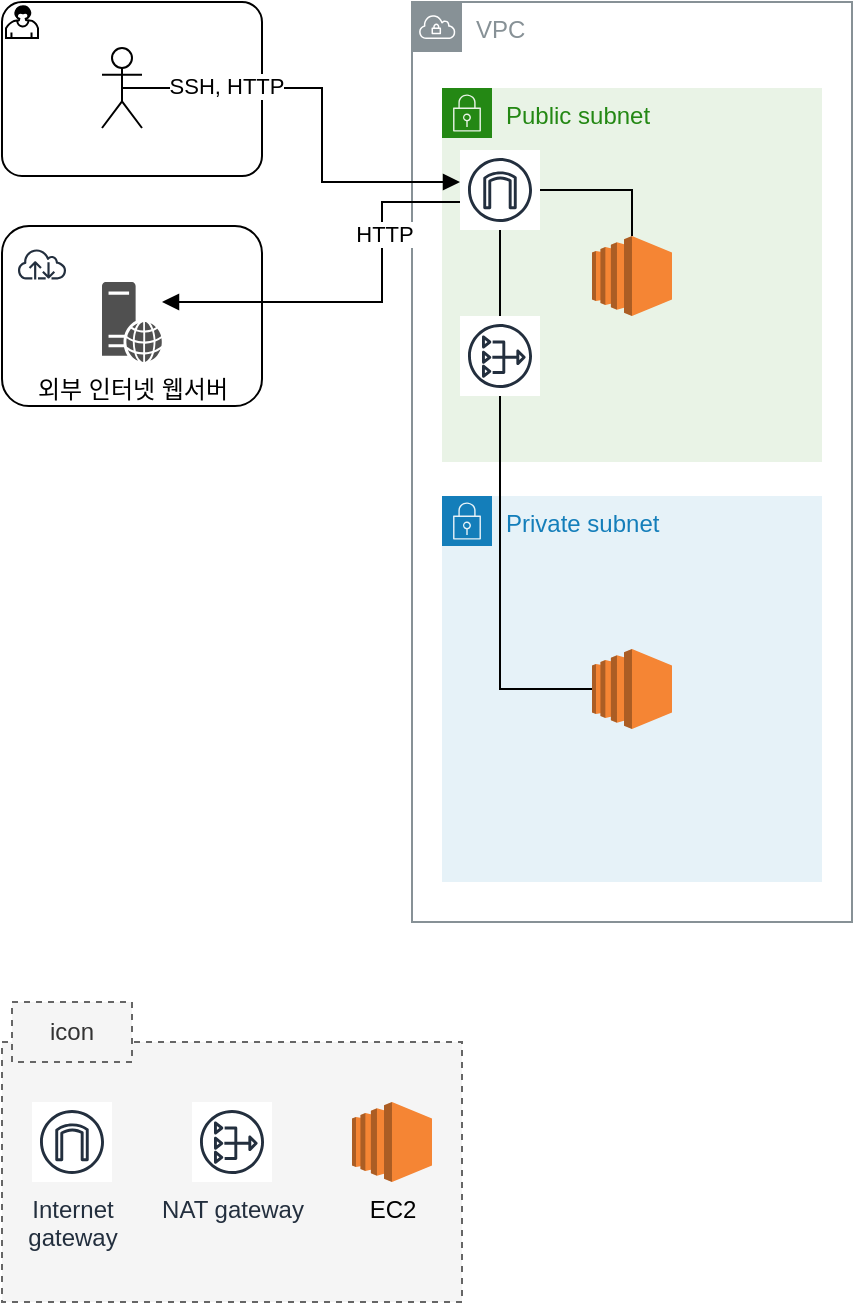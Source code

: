 <mxfile version="20.3.0" type="device"><diagram id="Ht1M8jgEwFfnCIfOTk4-" name="Page-1"><mxGraphModel dx="1106" dy="1719" grid="1" gridSize="10" guides="1" tooltips="1" connect="1" arrows="1" fold="1" page="1" pageScale="1" pageWidth="1169" pageHeight="827" math="0" shadow="0"><root><mxCell id="0"/><mxCell id="1" parent="0"/><mxCell id="R6uI5N3SGkkTVIwYfBwB-4" value="" style="rounded=1;whiteSpace=wrap;html=1;" vertex="1" parent="1"><mxGeometry x="150" y="-548" width="130" height="90" as="geometry"/></mxCell><mxCell id="R6uI5N3SGkkTVIwYfBwB-2" value="" style="points=[[0.25,0,0],[0.5,0,0],[0.75,0,0],[1,0.25,0],[1,0.5,0],[1,0.75,0],[0.75,1,0],[0.5,1,0],[0.25,1,0],[0,0.75,0],[0,0.5,0],[0,0.25,0]];shape=mxgraph.bpmn.task;whiteSpace=wrap;rectStyle=rounded;size=10;taskMarker=user;" vertex="1" parent="1"><mxGeometry x="150" y="-660" width="130" height="87" as="geometry"/></mxCell><mxCell id="R6uI5N3SGkkTVIwYfBwB-3" value="" style="sketch=0;outlineConnect=0;fontColor=#232F3E;gradientColor=none;strokeColor=#232F3E;fillColor=#ffffff;dashed=0;verticalLabelPosition=bottom;verticalAlign=top;align=center;html=1;fontSize=12;fontStyle=0;aspect=fixed;shape=mxgraph.aws4.resourceIcon;resIcon=mxgraph.aws4.internet;" vertex="1" parent="1"><mxGeometry x="155" y="-544" width="30" height="30" as="geometry"/></mxCell><mxCell id="R6uI5N3SGkkTVIwYfBwB-5" value="VPC" style="sketch=0;outlineConnect=0;gradientColor=none;html=1;whiteSpace=wrap;fontSize=12;fontStyle=0;shape=mxgraph.aws4.group;grIcon=mxgraph.aws4.group_vpc;strokeColor=#879196;fillColor=none;verticalAlign=top;align=left;spacingLeft=30;fontColor=#879196;dashed=0;" vertex="1" parent="1"><mxGeometry x="355" y="-660" width="220" height="460" as="geometry"/></mxCell><mxCell id="R6uI5N3SGkkTVIwYfBwB-24" value="Public subnet" style="points=[[0,0],[0.25,0],[0.5,0],[0.75,0],[1,0],[1,0.25],[1,0.5],[1,0.75],[1,1],[0.75,1],[0.5,1],[0.25,1],[0,1],[0,0.75],[0,0.5],[0,0.25]];outlineConnect=0;gradientColor=none;html=1;whiteSpace=wrap;fontSize=12;fontStyle=0;container=1;pointerEvents=0;collapsible=0;recursiveResize=0;shape=mxgraph.aws4.group;grIcon=mxgraph.aws4.group_security_group;grStroke=0;strokeColor=#248814;fillColor=#E9F3E6;verticalAlign=top;align=left;spacingLeft=30;fontColor=#248814;dashed=0;" vertex="1" parent="1"><mxGeometry x="370" y="-617" width="190" height="187" as="geometry"/></mxCell><mxCell id="R6uI5N3SGkkTVIwYfBwB-8" value="" style="outlineConnect=0;dashed=0;verticalLabelPosition=bottom;verticalAlign=top;align=center;html=1;shape=mxgraph.aws3.ec2;fillColor=#F58534;gradientColor=none;" vertex="1" parent="R6uI5N3SGkkTVIwYfBwB-24"><mxGeometry x="75" y="74" width="40" height="40" as="geometry"/></mxCell><mxCell id="R6uI5N3SGkkTVIwYfBwB-23" value="" style="sketch=0;outlineConnect=0;fontColor=#232F3E;gradientColor=none;strokeColor=#232F3E;fillColor=#ffffff;dashed=0;verticalLabelPosition=bottom;verticalAlign=top;align=center;html=1;fontSize=12;fontStyle=0;aspect=fixed;shape=mxgraph.aws4.resourceIcon;resIcon=mxgraph.aws4.nat_gateway;" vertex="1" parent="R6uI5N3SGkkTVIwYfBwB-24"><mxGeometry x="9" y="114" width="40" height="40" as="geometry"/></mxCell><mxCell id="R6uI5N3SGkkTVIwYfBwB-17" style="edgeStyle=orthogonalEdgeStyle;rounded=0;orthogonalLoop=1;jettySize=auto;html=1;endArrow=block;endFill=1;" edge="1" parent="1" source="R6uI5N3SGkkTVIwYfBwB-6" target="R6uI5N3SGkkTVIwYfBwB-11"><mxGeometry relative="1" as="geometry"><mxPoint x="390" y="-566" as="sourcePoint"/><mxPoint x="250" y="-540" as="targetPoint"/><Array as="points"><mxPoint x="340" y="-560"/><mxPoint x="340" y="-510"/></Array></mxGeometry></mxCell><mxCell id="R6uI5N3SGkkTVIwYfBwB-19" value="HTTP" style="edgeLabel;html=1;align=center;verticalAlign=middle;resizable=0;points=[];" vertex="1" connectable="0" parent="R6uI5N3SGkkTVIwYfBwB-17"><mxGeometry x="-0.45" y="1" relative="1" as="geometry"><mxPoint as="offset"/></mxGeometry></mxCell><mxCell id="R6uI5N3SGkkTVIwYfBwB-20" style="edgeStyle=orthogonalEdgeStyle;rounded=0;orthogonalLoop=1;jettySize=auto;html=1;endArrow=none;endFill=0;" edge="1" parent="1" source="R6uI5N3SGkkTVIwYfBwB-6" target="R6uI5N3SGkkTVIwYfBwB-8"><mxGeometry relative="1" as="geometry"/></mxCell><mxCell id="R6uI5N3SGkkTVIwYfBwB-32" style="edgeStyle=orthogonalEdgeStyle;rounded=0;orthogonalLoop=1;jettySize=auto;html=1;endArrow=none;endFill=0;" edge="1" parent="1" source="R6uI5N3SGkkTVIwYfBwB-6" target="R6uI5N3SGkkTVIwYfBwB-23"><mxGeometry relative="1" as="geometry"/></mxCell><mxCell id="R6uI5N3SGkkTVIwYfBwB-6" value="" style="sketch=0;outlineConnect=0;fontColor=#232F3E;gradientColor=none;strokeColor=#232F3E;fillColor=#ffffff;dashed=0;verticalLabelPosition=bottom;verticalAlign=top;align=center;html=1;fontSize=12;fontStyle=0;aspect=fixed;shape=mxgraph.aws4.resourceIcon;resIcon=mxgraph.aws4.internet_gateway;" vertex="1" parent="1"><mxGeometry x="379" y="-586" width="40" height="40" as="geometry"/></mxCell><mxCell id="R6uI5N3SGkkTVIwYfBwB-11" value="외부 인터넷 웹서버" style="sketch=0;pointerEvents=1;shadow=0;dashed=0;html=1;strokeColor=none;fillColor=#505050;labelPosition=center;verticalLabelPosition=bottom;verticalAlign=top;outlineConnect=0;align=center;shape=mxgraph.office.servers.web_server;" vertex="1" parent="1"><mxGeometry x="200" y="-520" width="30" height="40" as="geometry"/></mxCell><mxCell id="R6uI5N3SGkkTVIwYfBwB-16" style="edgeStyle=orthogonalEdgeStyle;rounded=0;orthogonalLoop=1;jettySize=auto;html=1;exitX=0.5;exitY=0.5;exitDx=0;exitDy=0;exitPerimeter=0;endArrow=block;endFill=1;" edge="1" parent="1" source="R6uI5N3SGkkTVIwYfBwB-14" target="R6uI5N3SGkkTVIwYfBwB-6"><mxGeometry relative="1" as="geometry"><Array as="points"><mxPoint x="310" y="-617"/><mxPoint x="310" y="-570"/></Array></mxGeometry></mxCell><mxCell id="R6uI5N3SGkkTVIwYfBwB-18" value="SSH, HTTP" style="edgeLabel;html=1;align=center;verticalAlign=middle;resizable=0;points=[];" vertex="1" connectable="0" parent="R6uI5N3SGkkTVIwYfBwB-16"><mxGeometry x="-0.603" y="1" relative="1" as="geometry"><mxPoint x="9" as="offset"/></mxGeometry></mxCell><mxCell id="R6uI5N3SGkkTVIwYfBwB-14" value="" style="shape=umlActor;verticalLabelPosition=bottom;verticalAlign=top;html=1;outlineConnect=0;" vertex="1" parent="1"><mxGeometry x="200" y="-637" width="20" height="40" as="geometry"/></mxCell><mxCell id="R6uI5N3SGkkTVIwYfBwB-25" value="Private subnet" style="points=[[0,0],[0.25,0],[0.5,0],[0.75,0],[1,0],[1,0.25],[1,0.5],[1,0.75],[1,1],[0.75,1],[0.5,1],[0.25,1],[0,1],[0,0.75],[0,0.5],[0,0.25]];outlineConnect=0;gradientColor=none;html=1;whiteSpace=wrap;fontSize=12;fontStyle=0;container=1;pointerEvents=0;collapsible=0;recursiveResize=0;shape=mxgraph.aws4.group;grIcon=mxgraph.aws4.group_security_group;grStroke=0;strokeColor=#147EBA;fillColor=#E6F2F8;verticalAlign=top;align=left;spacingLeft=30;fontColor=#147EBA;dashed=0;" vertex="1" parent="1"><mxGeometry x="370" y="-413" width="190" height="193" as="geometry"/></mxCell><mxCell id="R6uI5N3SGkkTVIwYfBwB-26" value="" style="outlineConnect=0;dashed=0;verticalLabelPosition=bottom;verticalAlign=top;align=center;html=1;shape=mxgraph.aws3.ec2;fillColor=#F58534;gradientColor=none;" vertex="1" parent="R6uI5N3SGkkTVIwYfBwB-25"><mxGeometry x="75" y="76.5" width="40" height="40" as="geometry"/></mxCell><mxCell id="R6uI5N3SGkkTVIwYfBwB-27" value="" style="rounded=0;whiteSpace=wrap;html=1;fillColor=#f5f5f5;fontColor=#333333;strokeColor=#666666;dashed=1;" vertex="1" parent="1"><mxGeometry x="150" y="-140" width="230" height="130" as="geometry"/></mxCell><mxCell id="R6uI5N3SGkkTVIwYfBwB-28" value="Internet&#10;gateway" style="sketch=0;outlineConnect=0;fontColor=#232F3E;gradientColor=none;strokeColor=#232F3E;fillColor=#ffffff;dashed=0;verticalLabelPosition=bottom;verticalAlign=top;align=center;html=1;fontSize=12;fontStyle=0;aspect=fixed;shape=mxgraph.aws4.resourceIcon;resIcon=mxgraph.aws4.internet_gateway;" vertex="1" parent="1"><mxGeometry x="165" y="-110" width="40" height="40" as="geometry"/></mxCell><mxCell id="R6uI5N3SGkkTVIwYfBwB-29" value="NAT gateway" style="sketch=0;outlineConnect=0;fontColor=#232F3E;gradientColor=none;strokeColor=#232F3E;fillColor=#ffffff;dashed=0;verticalLabelPosition=bottom;verticalAlign=top;align=center;html=1;fontSize=12;fontStyle=0;aspect=fixed;shape=mxgraph.aws4.resourceIcon;resIcon=mxgraph.aws4.nat_gateway;" vertex="1" parent="1"><mxGeometry x="245" y="-110" width="40" height="40" as="geometry"/></mxCell><mxCell id="R6uI5N3SGkkTVIwYfBwB-30" value="EC2" style="outlineConnect=0;dashed=0;verticalLabelPosition=bottom;verticalAlign=top;align=center;html=1;shape=mxgraph.aws3.ec2;fillColor=#F58534;gradientColor=none;" vertex="1" parent="1"><mxGeometry x="325" y="-110" width="40" height="40" as="geometry"/></mxCell><mxCell id="R6uI5N3SGkkTVIwYfBwB-31" value="icon" style="text;html=1;strokeColor=#666666;fillColor=#f5f5f5;align=center;verticalAlign=middle;whiteSpace=wrap;rounded=0;fontColor=#333333;dashed=1;" vertex="1" parent="1"><mxGeometry x="155" y="-160" width="60" height="30" as="geometry"/></mxCell><mxCell id="R6uI5N3SGkkTVIwYfBwB-33" style="edgeStyle=orthogonalEdgeStyle;rounded=0;orthogonalLoop=1;jettySize=auto;html=1;entryX=0;entryY=0.5;entryDx=0;entryDy=0;entryPerimeter=0;endArrow=none;endFill=0;" edge="1" parent="1" source="R6uI5N3SGkkTVIwYfBwB-23" target="R6uI5N3SGkkTVIwYfBwB-26"><mxGeometry relative="1" as="geometry"><Array as="points"><mxPoint x="399" y="-316"/></Array></mxGeometry></mxCell></root></mxGraphModel></diagram></mxfile>